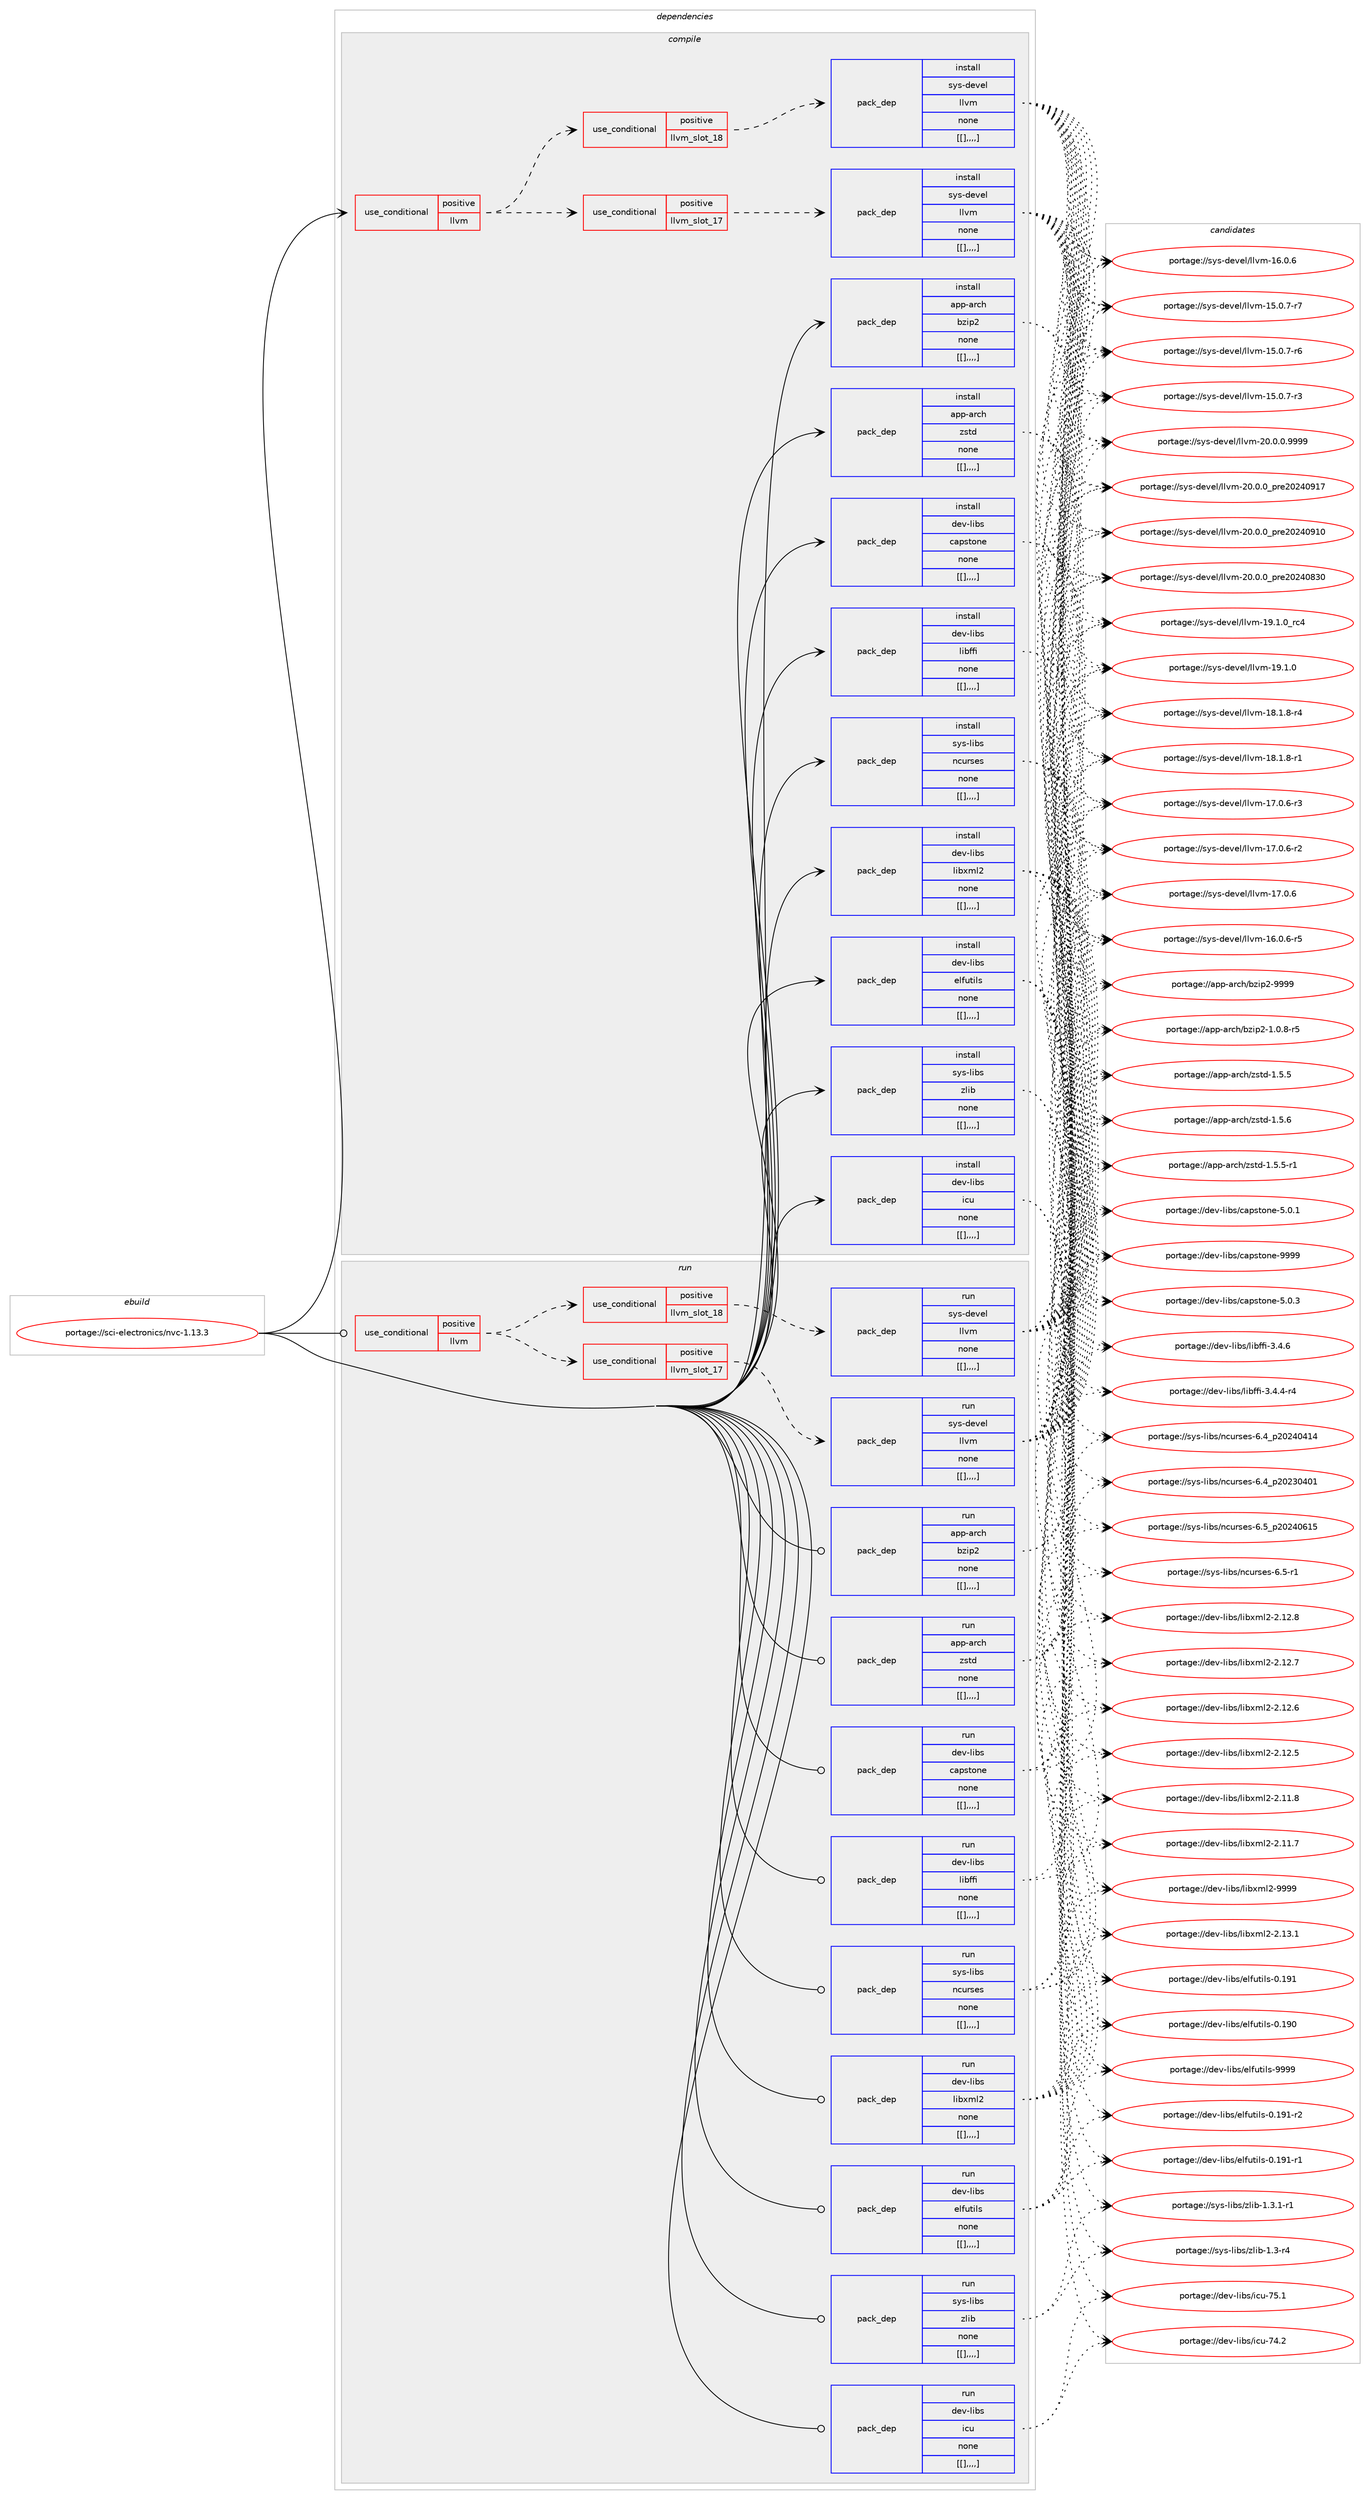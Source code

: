 digraph prolog {

# *************
# Graph options
# *************

newrank=true;
concentrate=true;
compound=true;
graph [rankdir=LR,fontname=Helvetica,fontsize=10,ranksep=1.5];#, ranksep=2.5, nodesep=0.2];
edge  [arrowhead=vee];
node  [fontname=Helvetica,fontsize=10];

# **********
# The ebuild
# **********

subgraph cluster_leftcol {
color=gray;
label=<<i>ebuild</i>>;
id [label="portage://sci-electronics/nvc-1.13.3", color=red, width=4, href="../sci-electronics/nvc-1.13.3.svg"];
}

# ****************
# The dependencies
# ****************

subgraph cluster_midcol {
color=gray;
label=<<i>dependencies</i>>;
subgraph cluster_compile {
fillcolor="#eeeeee";
style=filled;
label=<<i>compile</i>>;
subgraph cond108132 {
dependency405307 [label=<<TABLE BORDER="0" CELLBORDER="1" CELLSPACING="0" CELLPADDING="4"><TR><TD ROWSPAN="3" CELLPADDING="10">use_conditional</TD></TR><TR><TD>positive</TD></TR><TR><TD>llvm</TD></TR></TABLE>>, shape=none, color=red];
subgraph cond108133 {
dependency405308 [label=<<TABLE BORDER="0" CELLBORDER="1" CELLSPACING="0" CELLPADDING="4"><TR><TD ROWSPAN="3" CELLPADDING="10">use_conditional</TD></TR><TR><TD>positive</TD></TR><TR><TD>llvm_slot_17</TD></TR></TABLE>>, shape=none, color=red];
subgraph pack294314 {
dependency405309 [label=<<TABLE BORDER="0" CELLBORDER="1" CELLSPACING="0" CELLPADDING="4" WIDTH="220"><TR><TD ROWSPAN="6" CELLPADDING="30">pack_dep</TD></TR><TR><TD WIDTH="110">install</TD></TR><TR><TD>sys-devel</TD></TR><TR><TD>llvm</TD></TR><TR><TD>none</TD></TR><TR><TD>[[],,,,]</TD></TR></TABLE>>, shape=none, color=blue];
}
dependency405308:e -> dependency405309:w [weight=20,style="dashed",arrowhead="vee"];
}
dependency405307:e -> dependency405308:w [weight=20,style="dashed",arrowhead="vee"];
subgraph cond108134 {
dependency405310 [label=<<TABLE BORDER="0" CELLBORDER="1" CELLSPACING="0" CELLPADDING="4"><TR><TD ROWSPAN="3" CELLPADDING="10">use_conditional</TD></TR><TR><TD>positive</TD></TR><TR><TD>llvm_slot_18</TD></TR></TABLE>>, shape=none, color=red];
subgraph pack294315 {
dependency405311 [label=<<TABLE BORDER="0" CELLBORDER="1" CELLSPACING="0" CELLPADDING="4" WIDTH="220"><TR><TD ROWSPAN="6" CELLPADDING="30">pack_dep</TD></TR><TR><TD WIDTH="110">install</TD></TR><TR><TD>sys-devel</TD></TR><TR><TD>llvm</TD></TR><TR><TD>none</TD></TR><TR><TD>[[],,,,]</TD></TR></TABLE>>, shape=none, color=blue];
}
dependency405310:e -> dependency405311:w [weight=20,style="dashed",arrowhead="vee"];
}
dependency405307:e -> dependency405310:w [weight=20,style="dashed",arrowhead="vee"];
}
id:e -> dependency405307:w [weight=20,style="solid",arrowhead="vee"];
subgraph pack294316 {
dependency405312 [label=<<TABLE BORDER="0" CELLBORDER="1" CELLSPACING="0" CELLPADDING="4" WIDTH="220"><TR><TD ROWSPAN="6" CELLPADDING="30">pack_dep</TD></TR><TR><TD WIDTH="110">install</TD></TR><TR><TD>app-arch</TD></TR><TR><TD>bzip2</TD></TR><TR><TD>none</TD></TR><TR><TD>[[],,,,]</TD></TR></TABLE>>, shape=none, color=blue];
}
id:e -> dependency405312:w [weight=20,style="solid",arrowhead="vee"];
subgraph pack294317 {
dependency405313 [label=<<TABLE BORDER="0" CELLBORDER="1" CELLSPACING="0" CELLPADDING="4" WIDTH="220"><TR><TD ROWSPAN="6" CELLPADDING="30">pack_dep</TD></TR><TR><TD WIDTH="110">install</TD></TR><TR><TD>app-arch</TD></TR><TR><TD>zstd</TD></TR><TR><TD>none</TD></TR><TR><TD>[[],,,,]</TD></TR></TABLE>>, shape=none, color=blue];
}
id:e -> dependency405313:w [weight=20,style="solid",arrowhead="vee"];
subgraph pack294318 {
dependency405314 [label=<<TABLE BORDER="0" CELLBORDER="1" CELLSPACING="0" CELLPADDING="4" WIDTH="220"><TR><TD ROWSPAN="6" CELLPADDING="30">pack_dep</TD></TR><TR><TD WIDTH="110">install</TD></TR><TR><TD>dev-libs</TD></TR><TR><TD>capstone</TD></TR><TR><TD>none</TD></TR><TR><TD>[[],,,,]</TD></TR></TABLE>>, shape=none, color=blue];
}
id:e -> dependency405314:w [weight=20,style="solid",arrowhead="vee"];
subgraph pack294319 {
dependency405315 [label=<<TABLE BORDER="0" CELLBORDER="1" CELLSPACING="0" CELLPADDING="4" WIDTH="220"><TR><TD ROWSPAN="6" CELLPADDING="30">pack_dep</TD></TR><TR><TD WIDTH="110">install</TD></TR><TR><TD>dev-libs</TD></TR><TR><TD>elfutils</TD></TR><TR><TD>none</TD></TR><TR><TD>[[],,,,]</TD></TR></TABLE>>, shape=none, color=blue];
}
id:e -> dependency405315:w [weight=20,style="solid",arrowhead="vee"];
subgraph pack294320 {
dependency405316 [label=<<TABLE BORDER="0" CELLBORDER="1" CELLSPACING="0" CELLPADDING="4" WIDTH="220"><TR><TD ROWSPAN="6" CELLPADDING="30">pack_dep</TD></TR><TR><TD WIDTH="110">install</TD></TR><TR><TD>dev-libs</TD></TR><TR><TD>icu</TD></TR><TR><TD>none</TD></TR><TR><TD>[[],,,,]</TD></TR></TABLE>>, shape=none, color=blue];
}
id:e -> dependency405316:w [weight=20,style="solid",arrowhead="vee"];
subgraph pack294321 {
dependency405317 [label=<<TABLE BORDER="0" CELLBORDER="1" CELLSPACING="0" CELLPADDING="4" WIDTH="220"><TR><TD ROWSPAN="6" CELLPADDING="30">pack_dep</TD></TR><TR><TD WIDTH="110">install</TD></TR><TR><TD>dev-libs</TD></TR><TR><TD>libffi</TD></TR><TR><TD>none</TD></TR><TR><TD>[[],,,,]</TD></TR></TABLE>>, shape=none, color=blue];
}
id:e -> dependency405317:w [weight=20,style="solid",arrowhead="vee"];
subgraph pack294322 {
dependency405318 [label=<<TABLE BORDER="0" CELLBORDER="1" CELLSPACING="0" CELLPADDING="4" WIDTH="220"><TR><TD ROWSPAN="6" CELLPADDING="30">pack_dep</TD></TR><TR><TD WIDTH="110">install</TD></TR><TR><TD>dev-libs</TD></TR><TR><TD>libxml2</TD></TR><TR><TD>none</TD></TR><TR><TD>[[],,,,]</TD></TR></TABLE>>, shape=none, color=blue];
}
id:e -> dependency405318:w [weight=20,style="solid",arrowhead="vee"];
subgraph pack294323 {
dependency405319 [label=<<TABLE BORDER="0" CELLBORDER="1" CELLSPACING="0" CELLPADDING="4" WIDTH="220"><TR><TD ROWSPAN="6" CELLPADDING="30">pack_dep</TD></TR><TR><TD WIDTH="110">install</TD></TR><TR><TD>sys-libs</TD></TR><TR><TD>ncurses</TD></TR><TR><TD>none</TD></TR><TR><TD>[[],,,,]</TD></TR></TABLE>>, shape=none, color=blue];
}
id:e -> dependency405319:w [weight=20,style="solid",arrowhead="vee"];
subgraph pack294324 {
dependency405320 [label=<<TABLE BORDER="0" CELLBORDER="1" CELLSPACING="0" CELLPADDING="4" WIDTH="220"><TR><TD ROWSPAN="6" CELLPADDING="30">pack_dep</TD></TR><TR><TD WIDTH="110">install</TD></TR><TR><TD>sys-libs</TD></TR><TR><TD>zlib</TD></TR><TR><TD>none</TD></TR><TR><TD>[[],,,,]</TD></TR></TABLE>>, shape=none, color=blue];
}
id:e -> dependency405320:w [weight=20,style="solid",arrowhead="vee"];
}
subgraph cluster_compileandrun {
fillcolor="#eeeeee";
style=filled;
label=<<i>compile and run</i>>;
}
subgraph cluster_run {
fillcolor="#eeeeee";
style=filled;
label=<<i>run</i>>;
subgraph cond108135 {
dependency405321 [label=<<TABLE BORDER="0" CELLBORDER="1" CELLSPACING="0" CELLPADDING="4"><TR><TD ROWSPAN="3" CELLPADDING="10">use_conditional</TD></TR><TR><TD>positive</TD></TR><TR><TD>llvm</TD></TR></TABLE>>, shape=none, color=red];
subgraph cond108136 {
dependency405322 [label=<<TABLE BORDER="0" CELLBORDER="1" CELLSPACING="0" CELLPADDING="4"><TR><TD ROWSPAN="3" CELLPADDING="10">use_conditional</TD></TR><TR><TD>positive</TD></TR><TR><TD>llvm_slot_17</TD></TR></TABLE>>, shape=none, color=red];
subgraph pack294325 {
dependency405323 [label=<<TABLE BORDER="0" CELLBORDER="1" CELLSPACING="0" CELLPADDING="4" WIDTH="220"><TR><TD ROWSPAN="6" CELLPADDING="30">pack_dep</TD></TR><TR><TD WIDTH="110">run</TD></TR><TR><TD>sys-devel</TD></TR><TR><TD>llvm</TD></TR><TR><TD>none</TD></TR><TR><TD>[[],,,,]</TD></TR></TABLE>>, shape=none, color=blue];
}
dependency405322:e -> dependency405323:w [weight=20,style="dashed",arrowhead="vee"];
}
dependency405321:e -> dependency405322:w [weight=20,style="dashed",arrowhead="vee"];
subgraph cond108137 {
dependency405324 [label=<<TABLE BORDER="0" CELLBORDER="1" CELLSPACING="0" CELLPADDING="4"><TR><TD ROWSPAN="3" CELLPADDING="10">use_conditional</TD></TR><TR><TD>positive</TD></TR><TR><TD>llvm_slot_18</TD></TR></TABLE>>, shape=none, color=red];
subgraph pack294326 {
dependency405325 [label=<<TABLE BORDER="0" CELLBORDER="1" CELLSPACING="0" CELLPADDING="4" WIDTH="220"><TR><TD ROWSPAN="6" CELLPADDING="30">pack_dep</TD></TR><TR><TD WIDTH="110">run</TD></TR><TR><TD>sys-devel</TD></TR><TR><TD>llvm</TD></TR><TR><TD>none</TD></TR><TR><TD>[[],,,,]</TD></TR></TABLE>>, shape=none, color=blue];
}
dependency405324:e -> dependency405325:w [weight=20,style="dashed",arrowhead="vee"];
}
dependency405321:e -> dependency405324:w [weight=20,style="dashed",arrowhead="vee"];
}
id:e -> dependency405321:w [weight=20,style="solid",arrowhead="odot"];
subgraph pack294327 {
dependency405326 [label=<<TABLE BORDER="0" CELLBORDER="1" CELLSPACING="0" CELLPADDING="4" WIDTH="220"><TR><TD ROWSPAN="6" CELLPADDING="30">pack_dep</TD></TR><TR><TD WIDTH="110">run</TD></TR><TR><TD>app-arch</TD></TR><TR><TD>bzip2</TD></TR><TR><TD>none</TD></TR><TR><TD>[[],,,,]</TD></TR></TABLE>>, shape=none, color=blue];
}
id:e -> dependency405326:w [weight=20,style="solid",arrowhead="odot"];
subgraph pack294328 {
dependency405327 [label=<<TABLE BORDER="0" CELLBORDER="1" CELLSPACING="0" CELLPADDING="4" WIDTH="220"><TR><TD ROWSPAN="6" CELLPADDING="30">pack_dep</TD></TR><TR><TD WIDTH="110">run</TD></TR><TR><TD>app-arch</TD></TR><TR><TD>zstd</TD></TR><TR><TD>none</TD></TR><TR><TD>[[],,,,]</TD></TR></TABLE>>, shape=none, color=blue];
}
id:e -> dependency405327:w [weight=20,style="solid",arrowhead="odot"];
subgraph pack294329 {
dependency405328 [label=<<TABLE BORDER="0" CELLBORDER="1" CELLSPACING="0" CELLPADDING="4" WIDTH="220"><TR><TD ROWSPAN="6" CELLPADDING="30">pack_dep</TD></TR><TR><TD WIDTH="110">run</TD></TR><TR><TD>dev-libs</TD></TR><TR><TD>capstone</TD></TR><TR><TD>none</TD></TR><TR><TD>[[],,,,]</TD></TR></TABLE>>, shape=none, color=blue];
}
id:e -> dependency405328:w [weight=20,style="solid",arrowhead="odot"];
subgraph pack294330 {
dependency405329 [label=<<TABLE BORDER="0" CELLBORDER="1" CELLSPACING="0" CELLPADDING="4" WIDTH="220"><TR><TD ROWSPAN="6" CELLPADDING="30">pack_dep</TD></TR><TR><TD WIDTH="110">run</TD></TR><TR><TD>dev-libs</TD></TR><TR><TD>elfutils</TD></TR><TR><TD>none</TD></TR><TR><TD>[[],,,,]</TD></TR></TABLE>>, shape=none, color=blue];
}
id:e -> dependency405329:w [weight=20,style="solid",arrowhead="odot"];
subgraph pack294331 {
dependency405330 [label=<<TABLE BORDER="0" CELLBORDER="1" CELLSPACING="0" CELLPADDING="4" WIDTH="220"><TR><TD ROWSPAN="6" CELLPADDING="30">pack_dep</TD></TR><TR><TD WIDTH="110">run</TD></TR><TR><TD>dev-libs</TD></TR><TR><TD>icu</TD></TR><TR><TD>none</TD></TR><TR><TD>[[],,,,]</TD></TR></TABLE>>, shape=none, color=blue];
}
id:e -> dependency405330:w [weight=20,style="solid",arrowhead="odot"];
subgraph pack294332 {
dependency405331 [label=<<TABLE BORDER="0" CELLBORDER="1" CELLSPACING="0" CELLPADDING="4" WIDTH="220"><TR><TD ROWSPAN="6" CELLPADDING="30">pack_dep</TD></TR><TR><TD WIDTH="110">run</TD></TR><TR><TD>dev-libs</TD></TR><TR><TD>libffi</TD></TR><TR><TD>none</TD></TR><TR><TD>[[],,,,]</TD></TR></TABLE>>, shape=none, color=blue];
}
id:e -> dependency405331:w [weight=20,style="solid",arrowhead="odot"];
subgraph pack294333 {
dependency405332 [label=<<TABLE BORDER="0" CELLBORDER="1" CELLSPACING="0" CELLPADDING="4" WIDTH="220"><TR><TD ROWSPAN="6" CELLPADDING="30">pack_dep</TD></TR><TR><TD WIDTH="110">run</TD></TR><TR><TD>dev-libs</TD></TR><TR><TD>libxml2</TD></TR><TR><TD>none</TD></TR><TR><TD>[[],,,,]</TD></TR></TABLE>>, shape=none, color=blue];
}
id:e -> dependency405332:w [weight=20,style="solid",arrowhead="odot"];
subgraph pack294334 {
dependency405333 [label=<<TABLE BORDER="0" CELLBORDER="1" CELLSPACING="0" CELLPADDING="4" WIDTH="220"><TR><TD ROWSPAN="6" CELLPADDING="30">pack_dep</TD></TR><TR><TD WIDTH="110">run</TD></TR><TR><TD>sys-libs</TD></TR><TR><TD>ncurses</TD></TR><TR><TD>none</TD></TR><TR><TD>[[],,,,]</TD></TR></TABLE>>, shape=none, color=blue];
}
id:e -> dependency405333:w [weight=20,style="solid",arrowhead="odot"];
subgraph pack294335 {
dependency405334 [label=<<TABLE BORDER="0" CELLBORDER="1" CELLSPACING="0" CELLPADDING="4" WIDTH="220"><TR><TD ROWSPAN="6" CELLPADDING="30">pack_dep</TD></TR><TR><TD WIDTH="110">run</TD></TR><TR><TD>sys-libs</TD></TR><TR><TD>zlib</TD></TR><TR><TD>none</TD></TR><TR><TD>[[],,,,]</TD></TR></TABLE>>, shape=none, color=blue];
}
id:e -> dependency405334:w [weight=20,style="solid",arrowhead="odot"];
}
}

# **************
# The candidates
# **************

subgraph cluster_choices {
rank=same;
color=gray;
label=<<i>candidates</i>>;

subgraph choice294314 {
color=black;
nodesep=1;
choice1151211154510010111810110847108108118109455048464846484657575757 [label="portage://sys-devel/llvm-20.0.0.9999", color=red, width=4,href="../sys-devel/llvm-20.0.0.9999.svg"];
choice115121115451001011181011084710810811810945504846484648951121141015048505248574955 [label="portage://sys-devel/llvm-20.0.0_pre20240917", color=red, width=4,href="../sys-devel/llvm-20.0.0_pre20240917.svg"];
choice115121115451001011181011084710810811810945504846484648951121141015048505248574948 [label="portage://sys-devel/llvm-20.0.0_pre20240910", color=red, width=4,href="../sys-devel/llvm-20.0.0_pre20240910.svg"];
choice115121115451001011181011084710810811810945504846484648951121141015048505248565148 [label="portage://sys-devel/llvm-20.0.0_pre20240830", color=red, width=4,href="../sys-devel/llvm-20.0.0_pre20240830.svg"];
choice115121115451001011181011084710810811810945495746494648951149952 [label="portage://sys-devel/llvm-19.1.0_rc4", color=red, width=4,href="../sys-devel/llvm-19.1.0_rc4.svg"];
choice115121115451001011181011084710810811810945495746494648 [label="portage://sys-devel/llvm-19.1.0", color=red, width=4,href="../sys-devel/llvm-19.1.0.svg"];
choice1151211154510010111810110847108108118109454956464946564511452 [label="portage://sys-devel/llvm-18.1.8-r4", color=red, width=4,href="../sys-devel/llvm-18.1.8-r4.svg"];
choice1151211154510010111810110847108108118109454956464946564511449 [label="portage://sys-devel/llvm-18.1.8-r1", color=red, width=4,href="../sys-devel/llvm-18.1.8-r1.svg"];
choice1151211154510010111810110847108108118109454955464846544511451 [label="portage://sys-devel/llvm-17.0.6-r3", color=red, width=4,href="../sys-devel/llvm-17.0.6-r3.svg"];
choice1151211154510010111810110847108108118109454955464846544511450 [label="portage://sys-devel/llvm-17.0.6-r2", color=red, width=4,href="../sys-devel/llvm-17.0.6-r2.svg"];
choice115121115451001011181011084710810811810945495546484654 [label="portage://sys-devel/llvm-17.0.6", color=red, width=4,href="../sys-devel/llvm-17.0.6.svg"];
choice1151211154510010111810110847108108118109454954464846544511453 [label="portage://sys-devel/llvm-16.0.6-r5", color=red, width=4,href="../sys-devel/llvm-16.0.6-r5.svg"];
choice115121115451001011181011084710810811810945495446484654 [label="portage://sys-devel/llvm-16.0.6", color=red, width=4,href="../sys-devel/llvm-16.0.6.svg"];
choice1151211154510010111810110847108108118109454953464846554511455 [label="portage://sys-devel/llvm-15.0.7-r7", color=red, width=4,href="../sys-devel/llvm-15.0.7-r7.svg"];
choice1151211154510010111810110847108108118109454953464846554511454 [label="portage://sys-devel/llvm-15.0.7-r6", color=red, width=4,href="../sys-devel/llvm-15.0.7-r6.svg"];
choice1151211154510010111810110847108108118109454953464846554511451 [label="portage://sys-devel/llvm-15.0.7-r3", color=red, width=4,href="../sys-devel/llvm-15.0.7-r3.svg"];
dependency405309:e -> choice1151211154510010111810110847108108118109455048464846484657575757:w [style=dotted,weight="100"];
dependency405309:e -> choice115121115451001011181011084710810811810945504846484648951121141015048505248574955:w [style=dotted,weight="100"];
dependency405309:e -> choice115121115451001011181011084710810811810945504846484648951121141015048505248574948:w [style=dotted,weight="100"];
dependency405309:e -> choice115121115451001011181011084710810811810945504846484648951121141015048505248565148:w [style=dotted,weight="100"];
dependency405309:e -> choice115121115451001011181011084710810811810945495746494648951149952:w [style=dotted,weight="100"];
dependency405309:e -> choice115121115451001011181011084710810811810945495746494648:w [style=dotted,weight="100"];
dependency405309:e -> choice1151211154510010111810110847108108118109454956464946564511452:w [style=dotted,weight="100"];
dependency405309:e -> choice1151211154510010111810110847108108118109454956464946564511449:w [style=dotted,weight="100"];
dependency405309:e -> choice1151211154510010111810110847108108118109454955464846544511451:w [style=dotted,weight="100"];
dependency405309:e -> choice1151211154510010111810110847108108118109454955464846544511450:w [style=dotted,weight="100"];
dependency405309:e -> choice115121115451001011181011084710810811810945495546484654:w [style=dotted,weight="100"];
dependency405309:e -> choice1151211154510010111810110847108108118109454954464846544511453:w [style=dotted,weight="100"];
dependency405309:e -> choice115121115451001011181011084710810811810945495446484654:w [style=dotted,weight="100"];
dependency405309:e -> choice1151211154510010111810110847108108118109454953464846554511455:w [style=dotted,weight="100"];
dependency405309:e -> choice1151211154510010111810110847108108118109454953464846554511454:w [style=dotted,weight="100"];
dependency405309:e -> choice1151211154510010111810110847108108118109454953464846554511451:w [style=dotted,weight="100"];
}
subgraph choice294315 {
color=black;
nodesep=1;
choice1151211154510010111810110847108108118109455048464846484657575757 [label="portage://sys-devel/llvm-20.0.0.9999", color=red, width=4,href="../sys-devel/llvm-20.0.0.9999.svg"];
choice115121115451001011181011084710810811810945504846484648951121141015048505248574955 [label="portage://sys-devel/llvm-20.0.0_pre20240917", color=red, width=4,href="../sys-devel/llvm-20.0.0_pre20240917.svg"];
choice115121115451001011181011084710810811810945504846484648951121141015048505248574948 [label="portage://sys-devel/llvm-20.0.0_pre20240910", color=red, width=4,href="../sys-devel/llvm-20.0.0_pre20240910.svg"];
choice115121115451001011181011084710810811810945504846484648951121141015048505248565148 [label="portage://sys-devel/llvm-20.0.0_pre20240830", color=red, width=4,href="../sys-devel/llvm-20.0.0_pre20240830.svg"];
choice115121115451001011181011084710810811810945495746494648951149952 [label="portage://sys-devel/llvm-19.1.0_rc4", color=red, width=4,href="../sys-devel/llvm-19.1.0_rc4.svg"];
choice115121115451001011181011084710810811810945495746494648 [label="portage://sys-devel/llvm-19.1.0", color=red, width=4,href="../sys-devel/llvm-19.1.0.svg"];
choice1151211154510010111810110847108108118109454956464946564511452 [label="portage://sys-devel/llvm-18.1.8-r4", color=red, width=4,href="../sys-devel/llvm-18.1.8-r4.svg"];
choice1151211154510010111810110847108108118109454956464946564511449 [label="portage://sys-devel/llvm-18.1.8-r1", color=red, width=4,href="../sys-devel/llvm-18.1.8-r1.svg"];
choice1151211154510010111810110847108108118109454955464846544511451 [label="portage://sys-devel/llvm-17.0.6-r3", color=red, width=4,href="../sys-devel/llvm-17.0.6-r3.svg"];
choice1151211154510010111810110847108108118109454955464846544511450 [label="portage://sys-devel/llvm-17.0.6-r2", color=red, width=4,href="../sys-devel/llvm-17.0.6-r2.svg"];
choice115121115451001011181011084710810811810945495546484654 [label="portage://sys-devel/llvm-17.0.6", color=red, width=4,href="../sys-devel/llvm-17.0.6.svg"];
choice1151211154510010111810110847108108118109454954464846544511453 [label="portage://sys-devel/llvm-16.0.6-r5", color=red, width=4,href="../sys-devel/llvm-16.0.6-r5.svg"];
choice115121115451001011181011084710810811810945495446484654 [label="portage://sys-devel/llvm-16.0.6", color=red, width=4,href="../sys-devel/llvm-16.0.6.svg"];
choice1151211154510010111810110847108108118109454953464846554511455 [label="portage://sys-devel/llvm-15.0.7-r7", color=red, width=4,href="../sys-devel/llvm-15.0.7-r7.svg"];
choice1151211154510010111810110847108108118109454953464846554511454 [label="portage://sys-devel/llvm-15.0.7-r6", color=red, width=4,href="../sys-devel/llvm-15.0.7-r6.svg"];
choice1151211154510010111810110847108108118109454953464846554511451 [label="portage://sys-devel/llvm-15.0.7-r3", color=red, width=4,href="../sys-devel/llvm-15.0.7-r3.svg"];
dependency405311:e -> choice1151211154510010111810110847108108118109455048464846484657575757:w [style=dotted,weight="100"];
dependency405311:e -> choice115121115451001011181011084710810811810945504846484648951121141015048505248574955:w [style=dotted,weight="100"];
dependency405311:e -> choice115121115451001011181011084710810811810945504846484648951121141015048505248574948:w [style=dotted,weight="100"];
dependency405311:e -> choice115121115451001011181011084710810811810945504846484648951121141015048505248565148:w [style=dotted,weight="100"];
dependency405311:e -> choice115121115451001011181011084710810811810945495746494648951149952:w [style=dotted,weight="100"];
dependency405311:e -> choice115121115451001011181011084710810811810945495746494648:w [style=dotted,weight="100"];
dependency405311:e -> choice1151211154510010111810110847108108118109454956464946564511452:w [style=dotted,weight="100"];
dependency405311:e -> choice1151211154510010111810110847108108118109454956464946564511449:w [style=dotted,weight="100"];
dependency405311:e -> choice1151211154510010111810110847108108118109454955464846544511451:w [style=dotted,weight="100"];
dependency405311:e -> choice1151211154510010111810110847108108118109454955464846544511450:w [style=dotted,weight="100"];
dependency405311:e -> choice115121115451001011181011084710810811810945495546484654:w [style=dotted,weight="100"];
dependency405311:e -> choice1151211154510010111810110847108108118109454954464846544511453:w [style=dotted,weight="100"];
dependency405311:e -> choice115121115451001011181011084710810811810945495446484654:w [style=dotted,weight="100"];
dependency405311:e -> choice1151211154510010111810110847108108118109454953464846554511455:w [style=dotted,weight="100"];
dependency405311:e -> choice1151211154510010111810110847108108118109454953464846554511454:w [style=dotted,weight="100"];
dependency405311:e -> choice1151211154510010111810110847108108118109454953464846554511451:w [style=dotted,weight="100"];
}
subgraph choice294316 {
color=black;
nodesep=1;
choice971121124597114991044798122105112504557575757 [label="portage://app-arch/bzip2-9999", color=red, width=4,href="../app-arch/bzip2-9999.svg"];
choice971121124597114991044798122105112504549464846564511453 [label="portage://app-arch/bzip2-1.0.8-r5", color=red, width=4,href="../app-arch/bzip2-1.0.8-r5.svg"];
dependency405312:e -> choice971121124597114991044798122105112504557575757:w [style=dotted,weight="100"];
dependency405312:e -> choice971121124597114991044798122105112504549464846564511453:w [style=dotted,weight="100"];
}
subgraph choice294317 {
color=black;
nodesep=1;
choice9711211245971149910447122115116100454946534654 [label="portage://app-arch/zstd-1.5.6", color=red, width=4,href="../app-arch/zstd-1.5.6.svg"];
choice97112112459711499104471221151161004549465346534511449 [label="portage://app-arch/zstd-1.5.5-r1", color=red, width=4,href="../app-arch/zstd-1.5.5-r1.svg"];
choice9711211245971149910447122115116100454946534653 [label="portage://app-arch/zstd-1.5.5", color=red, width=4,href="../app-arch/zstd-1.5.5.svg"];
dependency405313:e -> choice9711211245971149910447122115116100454946534654:w [style=dotted,weight="100"];
dependency405313:e -> choice97112112459711499104471221151161004549465346534511449:w [style=dotted,weight="100"];
dependency405313:e -> choice9711211245971149910447122115116100454946534653:w [style=dotted,weight="100"];
}
subgraph choice294318 {
color=black;
nodesep=1;
choice10010111845108105981154799971121151161111101014557575757 [label="portage://dev-libs/capstone-9999", color=red, width=4,href="../dev-libs/capstone-9999.svg"];
choice1001011184510810598115479997112115116111110101455346484651 [label="portage://dev-libs/capstone-5.0.3", color=red, width=4,href="../dev-libs/capstone-5.0.3.svg"];
choice1001011184510810598115479997112115116111110101455346484649 [label="portage://dev-libs/capstone-5.0.1", color=red, width=4,href="../dev-libs/capstone-5.0.1.svg"];
dependency405314:e -> choice10010111845108105981154799971121151161111101014557575757:w [style=dotted,weight="100"];
dependency405314:e -> choice1001011184510810598115479997112115116111110101455346484651:w [style=dotted,weight="100"];
dependency405314:e -> choice1001011184510810598115479997112115116111110101455346484649:w [style=dotted,weight="100"];
}
subgraph choice294319 {
color=black;
nodesep=1;
choice1001011184510810598115471011081021171161051081154557575757 [label="portage://dev-libs/elfutils-9999", color=red, width=4,href="../dev-libs/elfutils-9999.svg"];
choice1001011184510810598115471011081021171161051081154548464957494511450 [label="portage://dev-libs/elfutils-0.191-r2", color=red, width=4,href="../dev-libs/elfutils-0.191-r2.svg"];
choice1001011184510810598115471011081021171161051081154548464957494511449 [label="portage://dev-libs/elfutils-0.191-r1", color=red, width=4,href="../dev-libs/elfutils-0.191-r1.svg"];
choice100101118451081059811547101108102117116105108115454846495749 [label="portage://dev-libs/elfutils-0.191", color=red, width=4,href="../dev-libs/elfutils-0.191.svg"];
choice100101118451081059811547101108102117116105108115454846495748 [label="portage://dev-libs/elfutils-0.190", color=red, width=4,href="../dev-libs/elfutils-0.190.svg"];
dependency405315:e -> choice1001011184510810598115471011081021171161051081154557575757:w [style=dotted,weight="100"];
dependency405315:e -> choice1001011184510810598115471011081021171161051081154548464957494511450:w [style=dotted,weight="100"];
dependency405315:e -> choice1001011184510810598115471011081021171161051081154548464957494511449:w [style=dotted,weight="100"];
dependency405315:e -> choice100101118451081059811547101108102117116105108115454846495749:w [style=dotted,weight="100"];
dependency405315:e -> choice100101118451081059811547101108102117116105108115454846495748:w [style=dotted,weight="100"];
}
subgraph choice294320 {
color=black;
nodesep=1;
choice100101118451081059811547105991174555534649 [label="portage://dev-libs/icu-75.1", color=red, width=4,href="../dev-libs/icu-75.1.svg"];
choice100101118451081059811547105991174555524650 [label="portage://dev-libs/icu-74.2", color=red, width=4,href="../dev-libs/icu-74.2.svg"];
dependency405316:e -> choice100101118451081059811547105991174555534649:w [style=dotted,weight="100"];
dependency405316:e -> choice100101118451081059811547105991174555524650:w [style=dotted,weight="100"];
}
subgraph choice294321 {
color=black;
nodesep=1;
choice10010111845108105981154710810598102102105455146524654 [label="portage://dev-libs/libffi-3.4.6", color=red, width=4,href="../dev-libs/libffi-3.4.6.svg"];
choice100101118451081059811547108105981021021054551465246524511452 [label="portage://dev-libs/libffi-3.4.4-r4", color=red, width=4,href="../dev-libs/libffi-3.4.4-r4.svg"];
dependency405317:e -> choice10010111845108105981154710810598102102105455146524654:w [style=dotted,weight="100"];
dependency405317:e -> choice100101118451081059811547108105981021021054551465246524511452:w [style=dotted,weight="100"];
}
subgraph choice294322 {
color=black;
nodesep=1;
choice10010111845108105981154710810598120109108504557575757 [label="portage://dev-libs/libxml2-9999", color=red, width=4,href="../dev-libs/libxml2-9999.svg"];
choice100101118451081059811547108105981201091085045504649514649 [label="portage://dev-libs/libxml2-2.13.1", color=red, width=4,href="../dev-libs/libxml2-2.13.1.svg"];
choice100101118451081059811547108105981201091085045504649504656 [label="portage://dev-libs/libxml2-2.12.8", color=red, width=4,href="../dev-libs/libxml2-2.12.8.svg"];
choice100101118451081059811547108105981201091085045504649504655 [label="portage://dev-libs/libxml2-2.12.7", color=red, width=4,href="../dev-libs/libxml2-2.12.7.svg"];
choice100101118451081059811547108105981201091085045504649504654 [label="portage://dev-libs/libxml2-2.12.6", color=red, width=4,href="../dev-libs/libxml2-2.12.6.svg"];
choice100101118451081059811547108105981201091085045504649504653 [label="portage://dev-libs/libxml2-2.12.5", color=red, width=4,href="../dev-libs/libxml2-2.12.5.svg"];
choice100101118451081059811547108105981201091085045504649494656 [label="portage://dev-libs/libxml2-2.11.8", color=red, width=4,href="../dev-libs/libxml2-2.11.8.svg"];
choice100101118451081059811547108105981201091085045504649494655 [label="portage://dev-libs/libxml2-2.11.7", color=red, width=4,href="../dev-libs/libxml2-2.11.7.svg"];
dependency405318:e -> choice10010111845108105981154710810598120109108504557575757:w [style=dotted,weight="100"];
dependency405318:e -> choice100101118451081059811547108105981201091085045504649514649:w [style=dotted,weight="100"];
dependency405318:e -> choice100101118451081059811547108105981201091085045504649504656:w [style=dotted,weight="100"];
dependency405318:e -> choice100101118451081059811547108105981201091085045504649504655:w [style=dotted,weight="100"];
dependency405318:e -> choice100101118451081059811547108105981201091085045504649504654:w [style=dotted,weight="100"];
dependency405318:e -> choice100101118451081059811547108105981201091085045504649504653:w [style=dotted,weight="100"];
dependency405318:e -> choice100101118451081059811547108105981201091085045504649494656:w [style=dotted,weight="100"];
dependency405318:e -> choice100101118451081059811547108105981201091085045504649494655:w [style=dotted,weight="100"];
}
subgraph choice294323 {
color=black;
nodesep=1;
choice1151211154510810598115471109911711411510111545544653951125048505248544953 [label="portage://sys-libs/ncurses-6.5_p20240615", color=red, width=4,href="../sys-libs/ncurses-6.5_p20240615.svg"];
choice11512111545108105981154711099117114115101115455446534511449 [label="portage://sys-libs/ncurses-6.5-r1", color=red, width=4,href="../sys-libs/ncurses-6.5-r1.svg"];
choice1151211154510810598115471109911711411510111545544652951125048505248524952 [label="portage://sys-libs/ncurses-6.4_p20240414", color=red, width=4,href="../sys-libs/ncurses-6.4_p20240414.svg"];
choice1151211154510810598115471109911711411510111545544652951125048505148524849 [label="portage://sys-libs/ncurses-6.4_p20230401", color=red, width=4,href="../sys-libs/ncurses-6.4_p20230401.svg"];
dependency405319:e -> choice1151211154510810598115471109911711411510111545544653951125048505248544953:w [style=dotted,weight="100"];
dependency405319:e -> choice11512111545108105981154711099117114115101115455446534511449:w [style=dotted,weight="100"];
dependency405319:e -> choice1151211154510810598115471109911711411510111545544652951125048505248524952:w [style=dotted,weight="100"];
dependency405319:e -> choice1151211154510810598115471109911711411510111545544652951125048505148524849:w [style=dotted,weight="100"];
}
subgraph choice294324 {
color=black;
nodesep=1;
choice115121115451081059811547122108105984549465146494511449 [label="portage://sys-libs/zlib-1.3.1-r1", color=red, width=4,href="../sys-libs/zlib-1.3.1-r1.svg"];
choice11512111545108105981154712210810598454946514511452 [label="portage://sys-libs/zlib-1.3-r4", color=red, width=4,href="../sys-libs/zlib-1.3-r4.svg"];
dependency405320:e -> choice115121115451081059811547122108105984549465146494511449:w [style=dotted,weight="100"];
dependency405320:e -> choice11512111545108105981154712210810598454946514511452:w [style=dotted,weight="100"];
}
subgraph choice294325 {
color=black;
nodesep=1;
choice1151211154510010111810110847108108118109455048464846484657575757 [label="portage://sys-devel/llvm-20.0.0.9999", color=red, width=4,href="../sys-devel/llvm-20.0.0.9999.svg"];
choice115121115451001011181011084710810811810945504846484648951121141015048505248574955 [label="portage://sys-devel/llvm-20.0.0_pre20240917", color=red, width=4,href="../sys-devel/llvm-20.0.0_pre20240917.svg"];
choice115121115451001011181011084710810811810945504846484648951121141015048505248574948 [label="portage://sys-devel/llvm-20.0.0_pre20240910", color=red, width=4,href="../sys-devel/llvm-20.0.0_pre20240910.svg"];
choice115121115451001011181011084710810811810945504846484648951121141015048505248565148 [label="portage://sys-devel/llvm-20.0.0_pre20240830", color=red, width=4,href="../sys-devel/llvm-20.0.0_pre20240830.svg"];
choice115121115451001011181011084710810811810945495746494648951149952 [label="portage://sys-devel/llvm-19.1.0_rc4", color=red, width=4,href="../sys-devel/llvm-19.1.0_rc4.svg"];
choice115121115451001011181011084710810811810945495746494648 [label="portage://sys-devel/llvm-19.1.0", color=red, width=4,href="../sys-devel/llvm-19.1.0.svg"];
choice1151211154510010111810110847108108118109454956464946564511452 [label="portage://sys-devel/llvm-18.1.8-r4", color=red, width=4,href="../sys-devel/llvm-18.1.8-r4.svg"];
choice1151211154510010111810110847108108118109454956464946564511449 [label="portage://sys-devel/llvm-18.1.8-r1", color=red, width=4,href="../sys-devel/llvm-18.1.8-r1.svg"];
choice1151211154510010111810110847108108118109454955464846544511451 [label="portage://sys-devel/llvm-17.0.6-r3", color=red, width=4,href="../sys-devel/llvm-17.0.6-r3.svg"];
choice1151211154510010111810110847108108118109454955464846544511450 [label="portage://sys-devel/llvm-17.0.6-r2", color=red, width=4,href="../sys-devel/llvm-17.0.6-r2.svg"];
choice115121115451001011181011084710810811810945495546484654 [label="portage://sys-devel/llvm-17.0.6", color=red, width=4,href="../sys-devel/llvm-17.0.6.svg"];
choice1151211154510010111810110847108108118109454954464846544511453 [label="portage://sys-devel/llvm-16.0.6-r5", color=red, width=4,href="../sys-devel/llvm-16.0.6-r5.svg"];
choice115121115451001011181011084710810811810945495446484654 [label="portage://sys-devel/llvm-16.0.6", color=red, width=4,href="../sys-devel/llvm-16.0.6.svg"];
choice1151211154510010111810110847108108118109454953464846554511455 [label="portage://sys-devel/llvm-15.0.7-r7", color=red, width=4,href="../sys-devel/llvm-15.0.7-r7.svg"];
choice1151211154510010111810110847108108118109454953464846554511454 [label="portage://sys-devel/llvm-15.0.7-r6", color=red, width=4,href="../sys-devel/llvm-15.0.7-r6.svg"];
choice1151211154510010111810110847108108118109454953464846554511451 [label="portage://sys-devel/llvm-15.0.7-r3", color=red, width=4,href="../sys-devel/llvm-15.0.7-r3.svg"];
dependency405323:e -> choice1151211154510010111810110847108108118109455048464846484657575757:w [style=dotted,weight="100"];
dependency405323:e -> choice115121115451001011181011084710810811810945504846484648951121141015048505248574955:w [style=dotted,weight="100"];
dependency405323:e -> choice115121115451001011181011084710810811810945504846484648951121141015048505248574948:w [style=dotted,weight="100"];
dependency405323:e -> choice115121115451001011181011084710810811810945504846484648951121141015048505248565148:w [style=dotted,weight="100"];
dependency405323:e -> choice115121115451001011181011084710810811810945495746494648951149952:w [style=dotted,weight="100"];
dependency405323:e -> choice115121115451001011181011084710810811810945495746494648:w [style=dotted,weight="100"];
dependency405323:e -> choice1151211154510010111810110847108108118109454956464946564511452:w [style=dotted,weight="100"];
dependency405323:e -> choice1151211154510010111810110847108108118109454956464946564511449:w [style=dotted,weight="100"];
dependency405323:e -> choice1151211154510010111810110847108108118109454955464846544511451:w [style=dotted,weight="100"];
dependency405323:e -> choice1151211154510010111810110847108108118109454955464846544511450:w [style=dotted,weight="100"];
dependency405323:e -> choice115121115451001011181011084710810811810945495546484654:w [style=dotted,weight="100"];
dependency405323:e -> choice1151211154510010111810110847108108118109454954464846544511453:w [style=dotted,weight="100"];
dependency405323:e -> choice115121115451001011181011084710810811810945495446484654:w [style=dotted,weight="100"];
dependency405323:e -> choice1151211154510010111810110847108108118109454953464846554511455:w [style=dotted,weight="100"];
dependency405323:e -> choice1151211154510010111810110847108108118109454953464846554511454:w [style=dotted,weight="100"];
dependency405323:e -> choice1151211154510010111810110847108108118109454953464846554511451:w [style=dotted,weight="100"];
}
subgraph choice294326 {
color=black;
nodesep=1;
choice1151211154510010111810110847108108118109455048464846484657575757 [label="portage://sys-devel/llvm-20.0.0.9999", color=red, width=4,href="../sys-devel/llvm-20.0.0.9999.svg"];
choice115121115451001011181011084710810811810945504846484648951121141015048505248574955 [label="portage://sys-devel/llvm-20.0.0_pre20240917", color=red, width=4,href="../sys-devel/llvm-20.0.0_pre20240917.svg"];
choice115121115451001011181011084710810811810945504846484648951121141015048505248574948 [label="portage://sys-devel/llvm-20.0.0_pre20240910", color=red, width=4,href="../sys-devel/llvm-20.0.0_pre20240910.svg"];
choice115121115451001011181011084710810811810945504846484648951121141015048505248565148 [label="portage://sys-devel/llvm-20.0.0_pre20240830", color=red, width=4,href="../sys-devel/llvm-20.0.0_pre20240830.svg"];
choice115121115451001011181011084710810811810945495746494648951149952 [label="portage://sys-devel/llvm-19.1.0_rc4", color=red, width=4,href="../sys-devel/llvm-19.1.0_rc4.svg"];
choice115121115451001011181011084710810811810945495746494648 [label="portage://sys-devel/llvm-19.1.0", color=red, width=4,href="../sys-devel/llvm-19.1.0.svg"];
choice1151211154510010111810110847108108118109454956464946564511452 [label="portage://sys-devel/llvm-18.1.8-r4", color=red, width=4,href="../sys-devel/llvm-18.1.8-r4.svg"];
choice1151211154510010111810110847108108118109454956464946564511449 [label="portage://sys-devel/llvm-18.1.8-r1", color=red, width=4,href="../sys-devel/llvm-18.1.8-r1.svg"];
choice1151211154510010111810110847108108118109454955464846544511451 [label="portage://sys-devel/llvm-17.0.6-r3", color=red, width=4,href="../sys-devel/llvm-17.0.6-r3.svg"];
choice1151211154510010111810110847108108118109454955464846544511450 [label="portage://sys-devel/llvm-17.0.6-r2", color=red, width=4,href="../sys-devel/llvm-17.0.6-r2.svg"];
choice115121115451001011181011084710810811810945495546484654 [label="portage://sys-devel/llvm-17.0.6", color=red, width=4,href="../sys-devel/llvm-17.0.6.svg"];
choice1151211154510010111810110847108108118109454954464846544511453 [label="portage://sys-devel/llvm-16.0.6-r5", color=red, width=4,href="../sys-devel/llvm-16.0.6-r5.svg"];
choice115121115451001011181011084710810811810945495446484654 [label="portage://sys-devel/llvm-16.0.6", color=red, width=4,href="../sys-devel/llvm-16.0.6.svg"];
choice1151211154510010111810110847108108118109454953464846554511455 [label="portage://sys-devel/llvm-15.0.7-r7", color=red, width=4,href="../sys-devel/llvm-15.0.7-r7.svg"];
choice1151211154510010111810110847108108118109454953464846554511454 [label="portage://sys-devel/llvm-15.0.7-r6", color=red, width=4,href="../sys-devel/llvm-15.0.7-r6.svg"];
choice1151211154510010111810110847108108118109454953464846554511451 [label="portage://sys-devel/llvm-15.0.7-r3", color=red, width=4,href="../sys-devel/llvm-15.0.7-r3.svg"];
dependency405325:e -> choice1151211154510010111810110847108108118109455048464846484657575757:w [style=dotted,weight="100"];
dependency405325:e -> choice115121115451001011181011084710810811810945504846484648951121141015048505248574955:w [style=dotted,weight="100"];
dependency405325:e -> choice115121115451001011181011084710810811810945504846484648951121141015048505248574948:w [style=dotted,weight="100"];
dependency405325:e -> choice115121115451001011181011084710810811810945504846484648951121141015048505248565148:w [style=dotted,weight="100"];
dependency405325:e -> choice115121115451001011181011084710810811810945495746494648951149952:w [style=dotted,weight="100"];
dependency405325:e -> choice115121115451001011181011084710810811810945495746494648:w [style=dotted,weight="100"];
dependency405325:e -> choice1151211154510010111810110847108108118109454956464946564511452:w [style=dotted,weight="100"];
dependency405325:e -> choice1151211154510010111810110847108108118109454956464946564511449:w [style=dotted,weight="100"];
dependency405325:e -> choice1151211154510010111810110847108108118109454955464846544511451:w [style=dotted,weight="100"];
dependency405325:e -> choice1151211154510010111810110847108108118109454955464846544511450:w [style=dotted,weight="100"];
dependency405325:e -> choice115121115451001011181011084710810811810945495546484654:w [style=dotted,weight="100"];
dependency405325:e -> choice1151211154510010111810110847108108118109454954464846544511453:w [style=dotted,weight="100"];
dependency405325:e -> choice115121115451001011181011084710810811810945495446484654:w [style=dotted,weight="100"];
dependency405325:e -> choice1151211154510010111810110847108108118109454953464846554511455:w [style=dotted,weight="100"];
dependency405325:e -> choice1151211154510010111810110847108108118109454953464846554511454:w [style=dotted,weight="100"];
dependency405325:e -> choice1151211154510010111810110847108108118109454953464846554511451:w [style=dotted,weight="100"];
}
subgraph choice294327 {
color=black;
nodesep=1;
choice971121124597114991044798122105112504557575757 [label="portage://app-arch/bzip2-9999", color=red, width=4,href="../app-arch/bzip2-9999.svg"];
choice971121124597114991044798122105112504549464846564511453 [label="portage://app-arch/bzip2-1.0.8-r5", color=red, width=4,href="../app-arch/bzip2-1.0.8-r5.svg"];
dependency405326:e -> choice971121124597114991044798122105112504557575757:w [style=dotted,weight="100"];
dependency405326:e -> choice971121124597114991044798122105112504549464846564511453:w [style=dotted,weight="100"];
}
subgraph choice294328 {
color=black;
nodesep=1;
choice9711211245971149910447122115116100454946534654 [label="portage://app-arch/zstd-1.5.6", color=red, width=4,href="../app-arch/zstd-1.5.6.svg"];
choice97112112459711499104471221151161004549465346534511449 [label="portage://app-arch/zstd-1.5.5-r1", color=red, width=4,href="../app-arch/zstd-1.5.5-r1.svg"];
choice9711211245971149910447122115116100454946534653 [label="portage://app-arch/zstd-1.5.5", color=red, width=4,href="../app-arch/zstd-1.5.5.svg"];
dependency405327:e -> choice9711211245971149910447122115116100454946534654:w [style=dotted,weight="100"];
dependency405327:e -> choice97112112459711499104471221151161004549465346534511449:w [style=dotted,weight="100"];
dependency405327:e -> choice9711211245971149910447122115116100454946534653:w [style=dotted,weight="100"];
}
subgraph choice294329 {
color=black;
nodesep=1;
choice10010111845108105981154799971121151161111101014557575757 [label="portage://dev-libs/capstone-9999", color=red, width=4,href="../dev-libs/capstone-9999.svg"];
choice1001011184510810598115479997112115116111110101455346484651 [label="portage://dev-libs/capstone-5.0.3", color=red, width=4,href="../dev-libs/capstone-5.0.3.svg"];
choice1001011184510810598115479997112115116111110101455346484649 [label="portage://dev-libs/capstone-5.0.1", color=red, width=4,href="../dev-libs/capstone-5.0.1.svg"];
dependency405328:e -> choice10010111845108105981154799971121151161111101014557575757:w [style=dotted,weight="100"];
dependency405328:e -> choice1001011184510810598115479997112115116111110101455346484651:w [style=dotted,weight="100"];
dependency405328:e -> choice1001011184510810598115479997112115116111110101455346484649:w [style=dotted,weight="100"];
}
subgraph choice294330 {
color=black;
nodesep=1;
choice1001011184510810598115471011081021171161051081154557575757 [label="portage://dev-libs/elfutils-9999", color=red, width=4,href="../dev-libs/elfutils-9999.svg"];
choice1001011184510810598115471011081021171161051081154548464957494511450 [label="portage://dev-libs/elfutils-0.191-r2", color=red, width=4,href="../dev-libs/elfutils-0.191-r2.svg"];
choice1001011184510810598115471011081021171161051081154548464957494511449 [label="portage://dev-libs/elfutils-0.191-r1", color=red, width=4,href="../dev-libs/elfutils-0.191-r1.svg"];
choice100101118451081059811547101108102117116105108115454846495749 [label="portage://dev-libs/elfutils-0.191", color=red, width=4,href="../dev-libs/elfutils-0.191.svg"];
choice100101118451081059811547101108102117116105108115454846495748 [label="portage://dev-libs/elfutils-0.190", color=red, width=4,href="../dev-libs/elfutils-0.190.svg"];
dependency405329:e -> choice1001011184510810598115471011081021171161051081154557575757:w [style=dotted,weight="100"];
dependency405329:e -> choice1001011184510810598115471011081021171161051081154548464957494511450:w [style=dotted,weight="100"];
dependency405329:e -> choice1001011184510810598115471011081021171161051081154548464957494511449:w [style=dotted,weight="100"];
dependency405329:e -> choice100101118451081059811547101108102117116105108115454846495749:w [style=dotted,weight="100"];
dependency405329:e -> choice100101118451081059811547101108102117116105108115454846495748:w [style=dotted,weight="100"];
}
subgraph choice294331 {
color=black;
nodesep=1;
choice100101118451081059811547105991174555534649 [label="portage://dev-libs/icu-75.1", color=red, width=4,href="../dev-libs/icu-75.1.svg"];
choice100101118451081059811547105991174555524650 [label="portage://dev-libs/icu-74.2", color=red, width=4,href="../dev-libs/icu-74.2.svg"];
dependency405330:e -> choice100101118451081059811547105991174555534649:w [style=dotted,weight="100"];
dependency405330:e -> choice100101118451081059811547105991174555524650:w [style=dotted,weight="100"];
}
subgraph choice294332 {
color=black;
nodesep=1;
choice10010111845108105981154710810598102102105455146524654 [label="portage://dev-libs/libffi-3.4.6", color=red, width=4,href="../dev-libs/libffi-3.4.6.svg"];
choice100101118451081059811547108105981021021054551465246524511452 [label="portage://dev-libs/libffi-3.4.4-r4", color=red, width=4,href="../dev-libs/libffi-3.4.4-r4.svg"];
dependency405331:e -> choice10010111845108105981154710810598102102105455146524654:w [style=dotted,weight="100"];
dependency405331:e -> choice100101118451081059811547108105981021021054551465246524511452:w [style=dotted,weight="100"];
}
subgraph choice294333 {
color=black;
nodesep=1;
choice10010111845108105981154710810598120109108504557575757 [label="portage://dev-libs/libxml2-9999", color=red, width=4,href="../dev-libs/libxml2-9999.svg"];
choice100101118451081059811547108105981201091085045504649514649 [label="portage://dev-libs/libxml2-2.13.1", color=red, width=4,href="../dev-libs/libxml2-2.13.1.svg"];
choice100101118451081059811547108105981201091085045504649504656 [label="portage://dev-libs/libxml2-2.12.8", color=red, width=4,href="../dev-libs/libxml2-2.12.8.svg"];
choice100101118451081059811547108105981201091085045504649504655 [label="portage://dev-libs/libxml2-2.12.7", color=red, width=4,href="../dev-libs/libxml2-2.12.7.svg"];
choice100101118451081059811547108105981201091085045504649504654 [label="portage://dev-libs/libxml2-2.12.6", color=red, width=4,href="../dev-libs/libxml2-2.12.6.svg"];
choice100101118451081059811547108105981201091085045504649504653 [label="portage://dev-libs/libxml2-2.12.5", color=red, width=4,href="../dev-libs/libxml2-2.12.5.svg"];
choice100101118451081059811547108105981201091085045504649494656 [label="portage://dev-libs/libxml2-2.11.8", color=red, width=4,href="../dev-libs/libxml2-2.11.8.svg"];
choice100101118451081059811547108105981201091085045504649494655 [label="portage://dev-libs/libxml2-2.11.7", color=red, width=4,href="../dev-libs/libxml2-2.11.7.svg"];
dependency405332:e -> choice10010111845108105981154710810598120109108504557575757:w [style=dotted,weight="100"];
dependency405332:e -> choice100101118451081059811547108105981201091085045504649514649:w [style=dotted,weight="100"];
dependency405332:e -> choice100101118451081059811547108105981201091085045504649504656:w [style=dotted,weight="100"];
dependency405332:e -> choice100101118451081059811547108105981201091085045504649504655:w [style=dotted,weight="100"];
dependency405332:e -> choice100101118451081059811547108105981201091085045504649504654:w [style=dotted,weight="100"];
dependency405332:e -> choice100101118451081059811547108105981201091085045504649504653:w [style=dotted,weight="100"];
dependency405332:e -> choice100101118451081059811547108105981201091085045504649494656:w [style=dotted,weight="100"];
dependency405332:e -> choice100101118451081059811547108105981201091085045504649494655:w [style=dotted,weight="100"];
}
subgraph choice294334 {
color=black;
nodesep=1;
choice1151211154510810598115471109911711411510111545544653951125048505248544953 [label="portage://sys-libs/ncurses-6.5_p20240615", color=red, width=4,href="../sys-libs/ncurses-6.5_p20240615.svg"];
choice11512111545108105981154711099117114115101115455446534511449 [label="portage://sys-libs/ncurses-6.5-r1", color=red, width=4,href="../sys-libs/ncurses-6.5-r1.svg"];
choice1151211154510810598115471109911711411510111545544652951125048505248524952 [label="portage://sys-libs/ncurses-6.4_p20240414", color=red, width=4,href="../sys-libs/ncurses-6.4_p20240414.svg"];
choice1151211154510810598115471109911711411510111545544652951125048505148524849 [label="portage://sys-libs/ncurses-6.4_p20230401", color=red, width=4,href="../sys-libs/ncurses-6.4_p20230401.svg"];
dependency405333:e -> choice1151211154510810598115471109911711411510111545544653951125048505248544953:w [style=dotted,weight="100"];
dependency405333:e -> choice11512111545108105981154711099117114115101115455446534511449:w [style=dotted,weight="100"];
dependency405333:e -> choice1151211154510810598115471109911711411510111545544652951125048505248524952:w [style=dotted,weight="100"];
dependency405333:e -> choice1151211154510810598115471109911711411510111545544652951125048505148524849:w [style=dotted,weight="100"];
}
subgraph choice294335 {
color=black;
nodesep=1;
choice115121115451081059811547122108105984549465146494511449 [label="portage://sys-libs/zlib-1.3.1-r1", color=red, width=4,href="../sys-libs/zlib-1.3.1-r1.svg"];
choice11512111545108105981154712210810598454946514511452 [label="portage://sys-libs/zlib-1.3-r4", color=red, width=4,href="../sys-libs/zlib-1.3-r4.svg"];
dependency405334:e -> choice115121115451081059811547122108105984549465146494511449:w [style=dotted,weight="100"];
dependency405334:e -> choice11512111545108105981154712210810598454946514511452:w [style=dotted,weight="100"];
}
}

}
